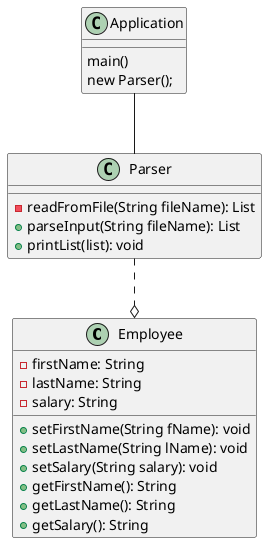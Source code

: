 @startuml

class Employee {
    - firstName: String
    - lastName: String
    - salary: String
    + setFirstName(String fName): void
    + setLastName(String lName): void
    + setSalary(String salary): void
    + getFirstName(): String
    + getLastName(): String
    + getSalary(): String
}


class Parser {
    -readFromFile(String fileName): List
    +parseInput(String fileName): List
    +printList(list): void
}


class Application {
    main()
    new Parser();
}

Application -- Parser

Parser ..o Employee
@enduml